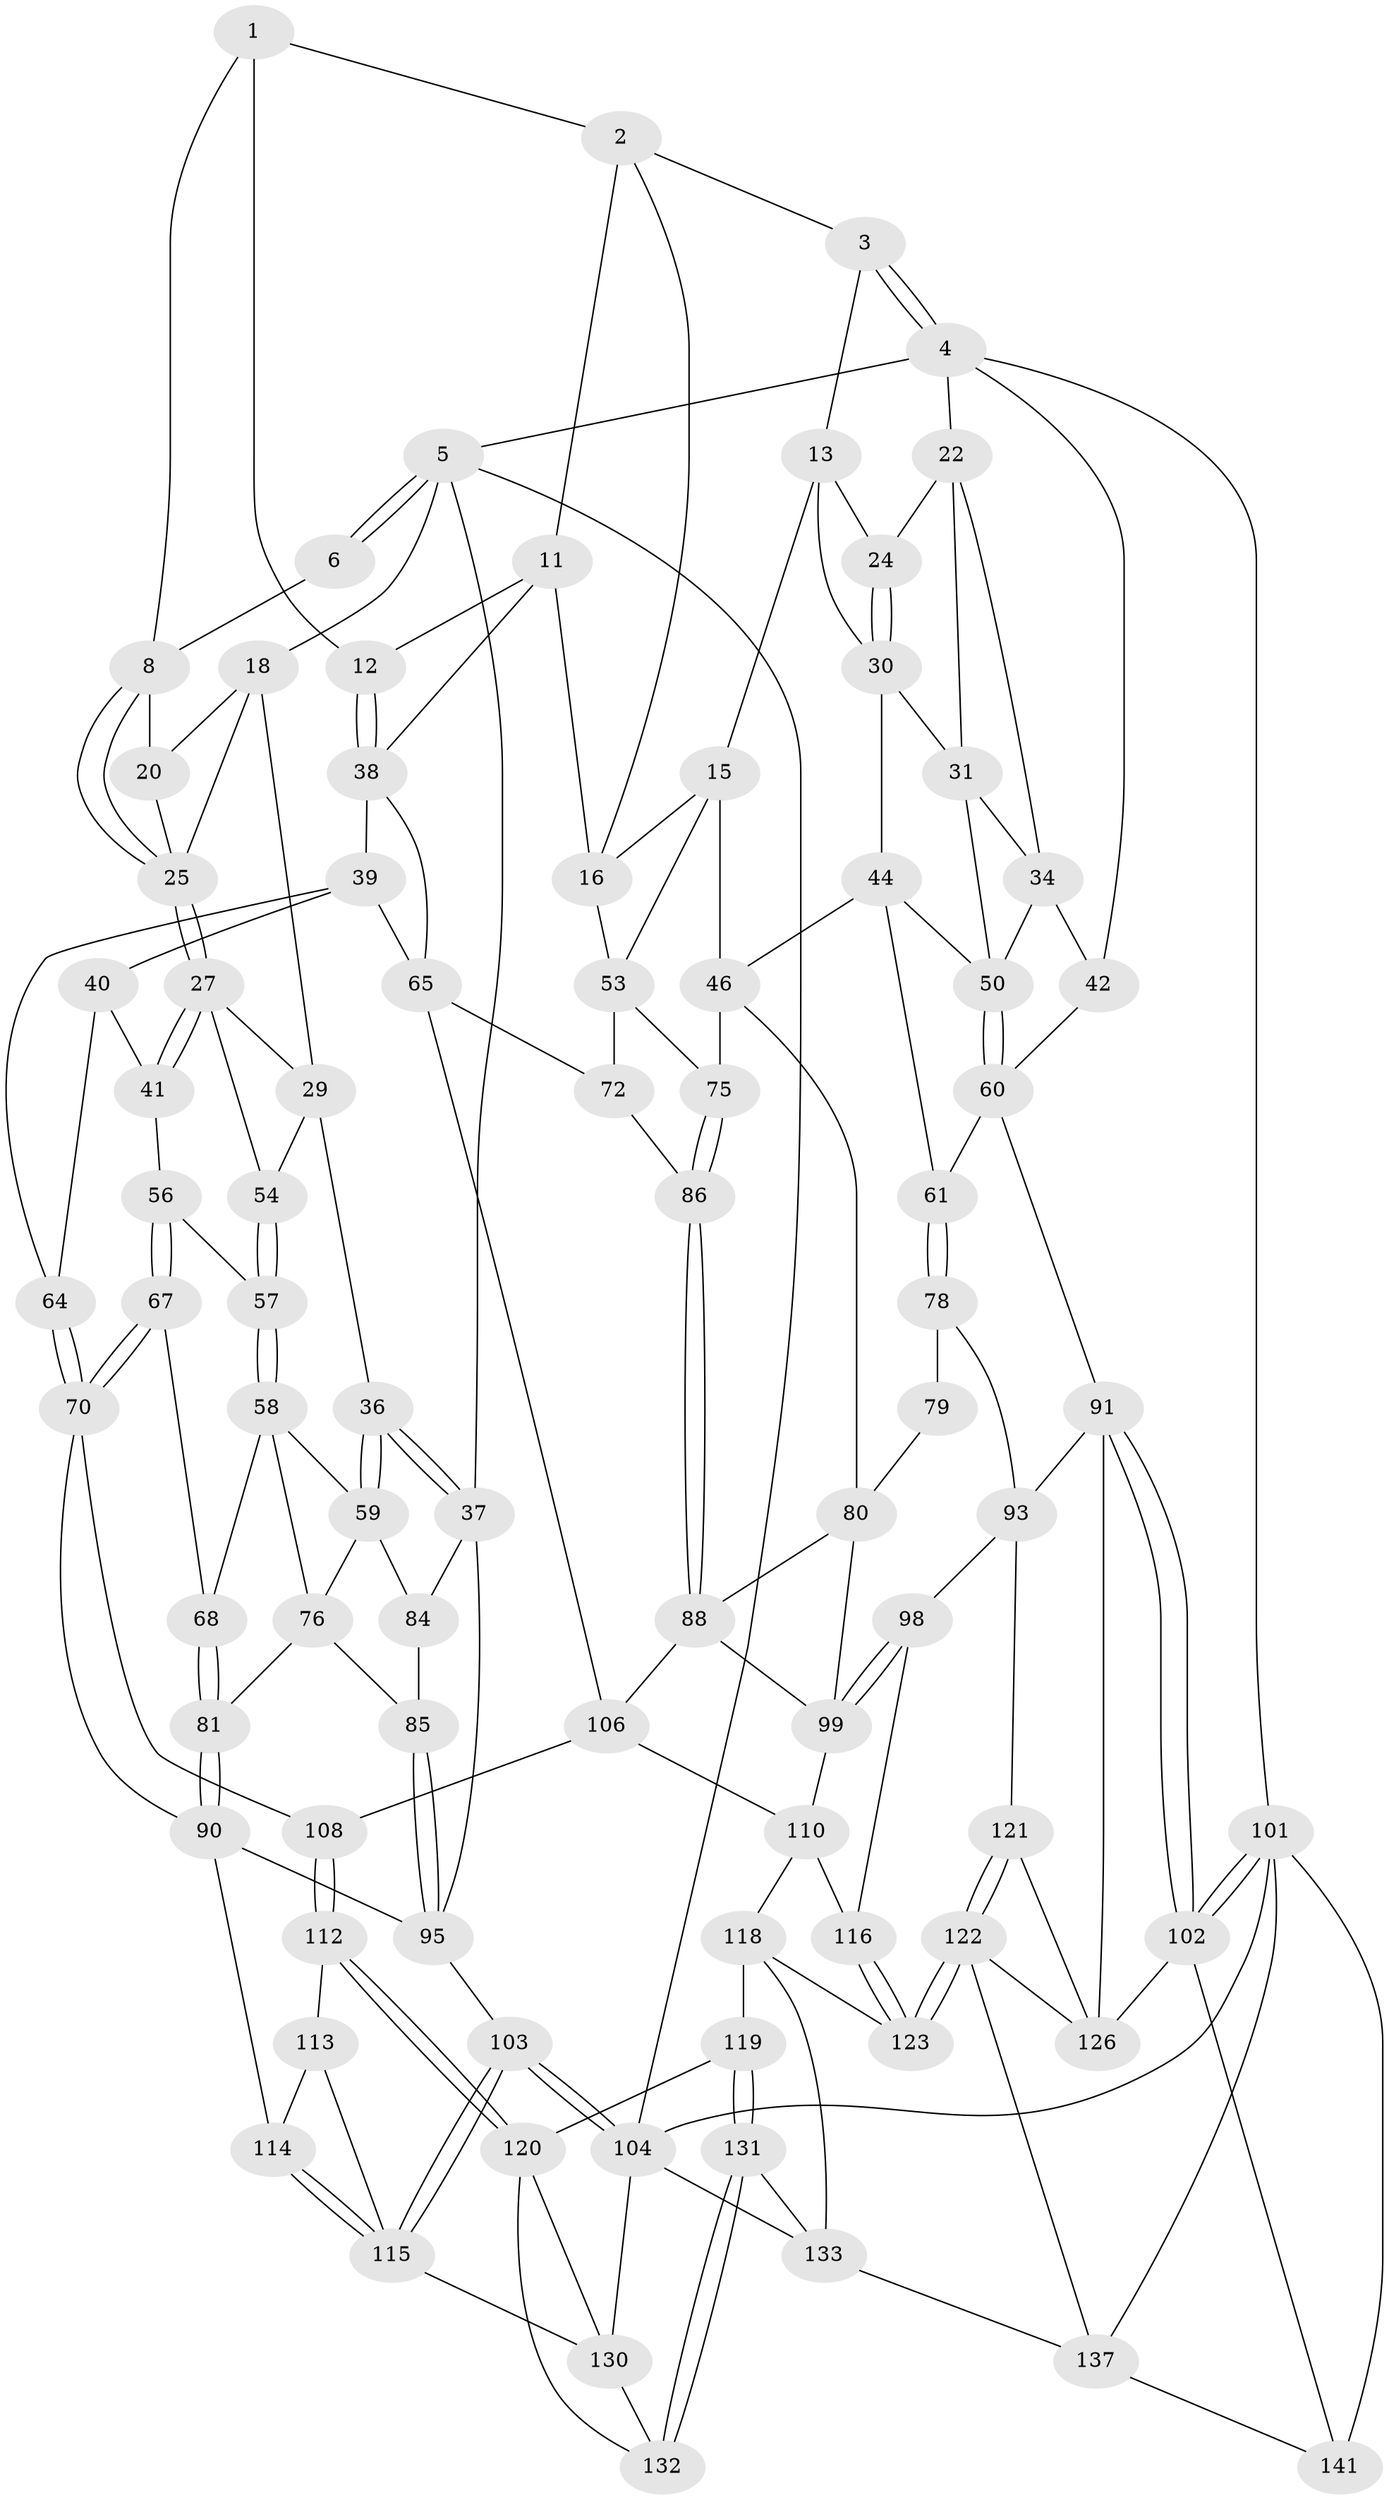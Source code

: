 // original degree distribution, {3: 0.013986013986013986, 4: 0.22377622377622378, 6: 0.20279720279720279, 5: 0.5594405594405595}
// Generated by graph-tools (version 1.1) at 2025/11/02/27/25 16:11:52]
// undirected, 87 vertices, 190 edges
graph export_dot {
graph [start="1"]
  node [color=gray90,style=filled];
  1 [pos="+0.3954696936387907+0",super="+7"];
  2 [pos="+0.5381076109844695+0",super="+10"];
  3 [pos="+0.8181005106795181+0"];
  4 [pos="+1+0",super="+21"];
  5 [pos="+0+0",super="+17"];
  6 [pos="+0.2713791119895833+0"];
  8 [pos="+0.3212748186837313+0.0915059299421405",super="+9"];
  11 [pos="+0.48065438696838375+0.10301049340316133",super="+48"];
  12 [pos="+0.4708864604272813+0.1047444825574704"];
  13 [pos="+0.7985939014594758+0",super="+14"];
  15 [pos="+0.6431575579100777+0.1281643582757407",super="+47"];
  16 [pos="+0.5850376370087648+0.1051598725938961",super="+52"];
  18 [pos="+0.08596649386418717+0.07812676859143292",super="+19"];
  20 [pos="+0.21087546214889719+0"];
  22 [pos="+0.9639440543509057+0.06405480763692802",super="+23"];
  24 [pos="+0.8440963345787298+0.08589685409600624"];
  25 [pos="+0.2756932585333977+0.1431865090493946",super="+26"];
  27 [pos="+0.2684769097550646+0.18992419220177564",super="+28"];
  29 [pos="+0.09076434150025205+0.09896272609354514",super="+35"];
  30 [pos="+0.7568197634178533+0.11534434950753072",super="+33"];
  31 [pos="+0.8716111445821915+0.15995674952704134",super="+32"];
  34 [pos="+0.9529803169779648+0.15300144745592914",super="+43"];
  36 [pos="+0+0.2506044300093981"];
  37 [pos="+0+0.23451456350224129",super="+83"];
  38 [pos="+0.3618005139343839+0.26899117600792394",super="+49"];
  39 [pos="+0.3201191277409276+0.2637010418911474",super="+63"];
  40 [pos="+0.31912097019922586+0.26324021715239515",super="+62"];
  41 [pos="+0.2941809155390106+0.24555152611720366",super="+55"];
  42 [pos="+1+0.26053709189929175"];
  44 [pos="+0.7809042507727134+0.2795425154293154",super="+45"];
  46 [pos="+0.7253558017036514+0.30890041811142",super="+74"];
  50 [pos="+0.9892455352570539+0.26945108401894474",super="+51"];
  53 [pos="+0.5266269312706213+0.3194789042954017",super="+71"];
  54 [pos="+0.10770204241701221+0.24136735780177723"];
  56 [pos="+0.13618977102314386+0.3290068623157114"];
  57 [pos="+0.12240962454924048+0.3236334829526782"];
  58 [pos="+0.0765060495731299+0.3461840386789277",super="+69"];
  59 [pos="+0.06215131165994155+0.347886608488332",super="+77"];
  60 [pos="+0.8803404286157377+0.39445648804241484",super="+66"];
  61 [pos="+0.8798289906134042+0.39472494236357447"];
  64 [pos="+0.248582229646806+0.4782010301971874"];
  65 [pos="+0.41420487368041253+0.4836004739111842",super="+73"];
  67 [pos="+0.15753653298497575+0.44326794888762006"];
  68 [pos="+0.11201166107224542+0.4475249545893062"];
  70 [pos="+0.23146119095899823+0.49222730795232494",super="+89"];
  72 [pos="+0.5362463957944766+0.4815289718148601"];
  75 [pos="+0.6155863865942944+0.4081551472121868"];
  76 [pos="+0.06398100218055802+0.4274322661111008",super="+82"];
  78 [pos="+0.8791654251316247+0.39795289742877354",super="+94"];
  79 [pos="+0.7214979781261799+0.4557869401556135"];
  80 [pos="+0.7054319840875264+0.4495411788401105",super="+87"];
  81 [pos="+0.07653972099723398+0.4785371116493106"];
  84 [pos="+0.02284861102119707+0.4191480911107678"];
  85 [pos="+0.06054146486468826+0.4765397090072864"];
  86 [pos="+0.6241921408468802+0.5039520412808168"];
  88 [pos="+0.6441841915489189+0.5166580884128107",super="+105"];
  90 [pos="+0.10914149838018979+0.5665757505657585",super="+100"];
  91 [pos="+1+0.6909623098120772",super="+92"];
  93 [pos="+0.8751518147447654+0.5993077171310071",super="+97"];
  95 [pos="+0+0.5916579773057501",super="+96"];
  98 [pos="+0.7593946316570264+0.6410886898032931"];
  99 [pos="+0.7295173168074653+0.6145958806910055",super="+109"];
  101 [pos="+1+0.7872197771601713",super="+143"];
  102 [pos="+1+0.7494966588036878",super="+140"];
  103 [pos="+0+0.8967113101771627"];
  104 [pos="+0+1",super="+135"];
  106 [pos="+0.45092108709908646+0.5460844469945119",super="+107"];
  108 [pos="+0.2661568088319418+0.629171567039079"];
  110 [pos="+0.5773067555753405+0.6944205339526043",super="+111"];
  112 [pos="+0.229294056289875+0.6853977893307889"];
  113 [pos="+0.2050471070020674+0.6945081943086445"];
  114 [pos="+0.111049819885257+0.6202953115290027"];
  115 [pos="+0.015793269297313884+0.7867450797347995",super="+128"];
  116 [pos="+0.7590818795478097+0.641306033584572",super="+117"];
  118 [pos="+0.41484505046114334+0.7372349951118972",super="+125"];
  119 [pos="+0.36143904252262943+0.7571333580656384"];
  120 [pos="+0.292924386726324+0.7376893323318439",super="+129"];
  121 [pos="+0.8003608769073074+0.7278645961275355"];
  122 [pos="+0.6530518649160075+0.8612891446175682",super="+136"];
  123 [pos="+0.6350225581420503+0.8343031088346731",super="+124"];
  126 [pos="+0.8497857910222628+0.8443493977894065",super="+127"];
  130 [pos="+0.1562683192806232+0.7857081242923193",super="+134"];
  131 [pos="+0.3179518261569991+0.8690752438952665"];
  132 [pos="+0.30671470710332654+0.8788474220684682"];
  133 [pos="+0.460997713575359+0.8551649563009452",super="+139"];
  137 [pos="+0.6575955306049375+0.9551810164079098",super="+138"];
  141 [pos="+0.8572784817611359+0.9341060362480846",super="+142"];
  1 -- 2;
  1 -- 8;
  1 -- 12;
  2 -- 3;
  2 -- 16;
  2 -- 11;
  3 -- 4;
  3 -- 4;
  3 -- 13;
  4 -- 5;
  4 -- 101;
  4 -- 42;
  4 -- 22;
  5 -- 6;
  5 -- 6;
  5 -- 104;
  5 -- 18;
  5 -- 37;
  6 -- 8;
  8 -- 25;
  8 -- 25;
  8 -- 20;
  11 -- 12;
  11 -- 16;
  11 -- 38;
  12 -- 38;
  12 -- 38;
  13 -- 24;
  13 -- 30;
  13 -- 15;
  15 -- 16;
  15 -- 53;
  15 -- 46;
  16 -- 53;
  18 -- 29;
  18 -- 25;
  18 -- 20;
  20 -- 25;
  22 -- 34;
  22 -- 24;
  22 -- 31;
  24 -- 30;
  24 -- 30;
  25 -- 27;
  25 -- 27;
  27 -- 41;
  27 -- 41;
  27 -- 29;
  27 -- 54;
  29 -- 36;
  29 -- 54;
  30 -- 44;
  30 -- 31;
  31 -- 34;
  31 -- 50;
  34 -- 42;
  34 -- 50;
  36 -- 37;
  36 -- 37;
  36 -- 59;
  36 -- 59;
  37 -- 84;
  37 -- 95;
  38 -- 39;
  38 -- 65;
  39 -- 40;
  39 -- 64;
  39 -- 65;
  40 -- 41 [weight=2];
  40 -- 64;
  41 -- 56;
  42 -- 60;
  44 -- 61;
  44 -- 46;
  44 -- 50;
  46 -- 80;
  46 -- 75;
  50 -- 60;
  50 -- 60;
  53 -- 72;
  53 -- 75;
  54 -- 57;
  54 -- 57;
  56 -- 57;
  56 -- 67;
  56 -- 67;
  57 -- 58;
  57 -- 58;
  58 -- 59;
  58 -- 68;
  58 -- 76;
  59 -- 76;
  59 -- 84;
  60 -- 61;
  60 -- 91;
  61 -- 78;
  61 -- 78;
  64 -- 70;
  64 -- 70;
  65 -- 72;
  65 -- 106;
  67 -- 68;
  67 -- 70;
  67 -- 70;
  68 -- 81;
  68 -- 81;
  70 -- 90;
  70 -- 108;
  72 -- 86;
  75 -- 86;
  75 -- 86;
  76 -- 81;
  76 -- 85;
  78 -- 79 [weight=2];
  78 -- 93;
  79 -- 80;
  80 -- 99;
  80 -- 88;
  81 -- 90;
  81 -- 90;
  84 -- 85;
  85 -- 95;
  85 -- 95;
  86 -- 88;
  86 -- 88;
  88 -- 106;
  88 -- 99;
  90 -- 114;
  90 -- 95;
  91 -- 102;
  91 -- 102;
  91 -- 93;
  91 -- 126;
  93 -- 121;
  93 -- 98;
  95 -- 103;
  98 -- 99;
  98 -- 99;
  98 -- 116;
  99 -- 110;
  101 -- 102;
  101 -- 102;
  101 -- 141 [weight=2];
  101 -- 104;
  101 -- 137;
  102 -- 141;
  102 -- 126;
  103 -- 104;
  103 -- 104;
  103 -- 115;
  103 -- 115;
  104 -- 130;
  104 -- 133;
  106 -- 108;
  106 -- 110;
  108 -- 112;
  108 -- 112;
  110 -- 116;
  110 -- 118;
  112 -- 113;
  112 -- 120;
  112 -- 120;
  113 -- 114;
  113 -- 115;
  114 -- 115;
  114 -- 115;
  115 -- 130;
  116 -- 123 [weight=2];
  116 -- 123;
  118 -- 119;
  118 -- 123;
  118 -- 133;
  119 -- 120;
  119 -- 131;
  119 -- 131;
  120 -- 130;
  120 -- 132;
  121 -- 122;
  121 -- 122;
  121 -- 126;
  122 -- 123;
  122 -- 123;
  122 -- 137;
  122 -- 126;
  130 -- 132;
  131 -- 132;
  131 -- 132;
  131 -- 133;
  133 -- 137;
  137 -- 141;
}
